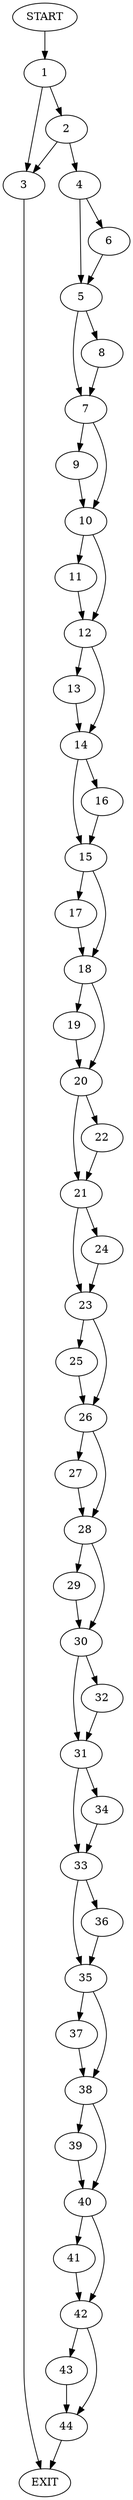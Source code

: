 digraph {
0 [label="START"]
45 [label="EXIT"]
0 -> 1
1 -> 2
1 -> 3
3 -> 45
2 -> 4
2 -> 3
4 -> 5
4 -> 6
6 -> 5
5 -> 7
5 -> 8
7 -> 9
7 -> 10
8 -> 7
10 -> 11
10 -> 12
9 -> 10
12 -> 13
12 -> 14
11 -> 12
13 -> 14
14 -> 15
14 -> 16
16 -> 15
15 -> 17
15 -> 18
17 -> 18
18 -> 19
18 -> 20
20 -> 21
20 -> 22
19 -> 20
21 -> 23
21 -> 24
22 -> 21
24 -> 23
23 -> 25
23 -> 26
25 -> 26
26 -> 27
26 -> 28
28 -> 29
28 -> 30
27 -> 28
30 -> 31
30 -> 32
29 -> 30
31 -> 33
31 -> 34
32 -> 31
34 -> 33
33 -> 35
33 -> 36
36 -> 35
35 -> 37
35 -> 38
38 -> 39
38 -> 40
37 -> 38
40 -> 41
40 -> 42
39 -> 40
42 -> 43
42 -> 44
41 -> 42
43 -> 44
44 -> 45
}

